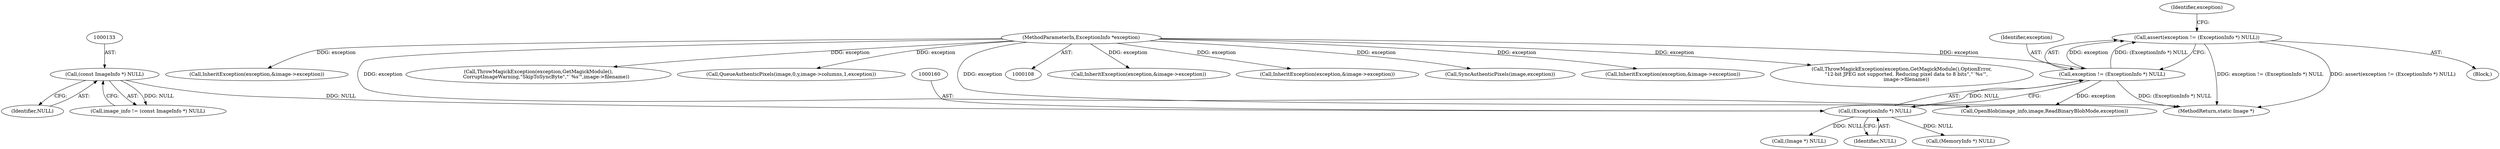 digraph "0_ImageMagick_948356eec65aea91995d4b7cc487d197d2c5f602@API" {
"1000156" [label="(Call,assert(exception != (ExceptionInfo *) NULL))"];
"1000157" [label="(Call,exception != (ExceptionInfo *) NULL)"];
"1000110" [label="(MethodParameterIn,ExceptionInfo *exception)"];
"1000159" [label="(Call,(ExceptionInfo *) NULL)"];
"1000132" [label="(Call,(const ImageInfo *) NULL)"];
"1000157" [label="(Call,exception != (ExceptionInfo *) NULL)"];
"1000195" [label="(Call,(Image *) NULL)"];
"1000180" [label="(Call,OpenBlob(image_info,image,ReadBinaryBlobMode,exception))"];
"1001098" [label="(Call,InheritException(exception,&image->exception))"];
"1000110" [label="(MethodParameterIn,ExceptionInfo *exception)"];
"1000156" [label="(Call,assert(exception != (ExceptionInfo *) NULL))"];
"1001881" [label="(MethodReturn,static Image *)"];
"1000161" [label="(Identifier,NULL)"];
"1000111" [label="(Block,)"];
"1000936" [label="(Call,InheritException(exception,&image->exception))"];
"1000165" [label="(Identifier,exception)"];
"1000134" [label="(Identifier,NULL)"];
"1001820" [label="(Call,SyncAuthenticPixels(image,exception))"];
"1000298" [label="(Call,InheritException(exception,&image->exception))"];
"1000659" [label="(Call,ThrowMagickException(exception,GetMagickModule(),OptionError,\n      \"12-bit JPEG not supported. Reducing pixel data to 8 bits\",\"`%s'\",\n      image->filename))"];
"1000132" [label="(Call,(const ImageInfo *) NULL)"];
"1000158" [label="(Identifier,exception)"];
"1000241" [label="(Call,(MemoryInfo *) NULL)"];
"1000976" [label="(Call,InheritException(exception,&image->exception))"];
"1000130" [label="(Call,image_info != (const ImageInfo *) NULL)"];
"1000159" [label="(Call,(ExceptionInfo *) NULL)"];
"1001410" [label="(Call,ThrowMagickException(exception,GetMagickModule(),\n          CorruptImageWarning,\"SkipToSyncByte\",\"`%s'\",image->filename))"];
"1001425" [label="(Call,QueueAuthenticPixels(image,0,y,image->columns,1,exception))"];
"1000156" -> "1000111"  [label="AST: "];
"1000156" -> "1000157"  [label="CFG: "];
"1000157" -> "1000156"  [label="AST: "];
"1000165" -> "1000156"  [label="CFG: "];
"1000156" -> "1001881"  [label="DDG: exception != (ExceptionInfo *) NULL"];
"1000156" -> "1001881"  [label="DDG: assert(exception != (ExceptionInfo *) NULL)"];
"1000157" -> "1000156"  [label="DDG: exception"];
"1000157" -> "1000156"  [label="DDG: (ExceptionInfo *) NULL"];
"1000157" -> "1000159"  [label="CFG: "];
"1000158" -> "1000157"  [label="AST: "];
"1000159" -> "1000157"  [label="AST: "];
"1000157" -> "1001881"  [label="DDG: (ExceptionInfo *) NULL"];
"1000110" -> "1000157"  [label="DDG: exception"];
"1000159" -> "1000157"  [label="DDG: NULL"];
"1000157" -> "1000180"  [label="DDG: exception"];
"1000110" -> "1000108"  [label="AST: "];
"1000110" -> "1001881"  [label="DDG: exception"];
"1000110" -> "1000180"  [label="DDG: exception"];
"1000110" -> "1000298"  [label="DDG: exception"];
"1000110" -> "1000659"  [label="DDG: exception"];
"1000110" -> "1000936"  [label="DDG: exception"];
"1000110" -> "1000976"  [label="DDG: exception"];
"1000110" -> "1001098"  [label="DDG: exception"];
"1000110" -> "1001410"  [label="DDG: exception"];
"1000110" -> "1001425"  [label="DDG: exception"];
"1000110" -> "1001820"  [label="DDG: exception"];
"1000159" -> "1000161"  [label="CFG: "];
"1000160" -> "1000159"  [label="AST: "];
"1000161" -> "1000159"  [label="AST: "];
"1000132" -> "1000159"  [label="DDG: NULL"];
"1000159" -> "1000195"  [label="DDG: NULL"];
"1000159" -> "1000241"  [label="DDG: NULL"];
"1000132" -> "1000130"  [label="AST: "];
"1000132" -> "1000134"  [label="CFG: "];
"1000133" -> "1000132"  [label="AST: "];
"1000134" -> "1000132"  [label="AST: "];
"1000130" -> "1000132"  [label="CFG: "];
"1000132" -> "1000130"  [label="DDG: NULL"];
}
